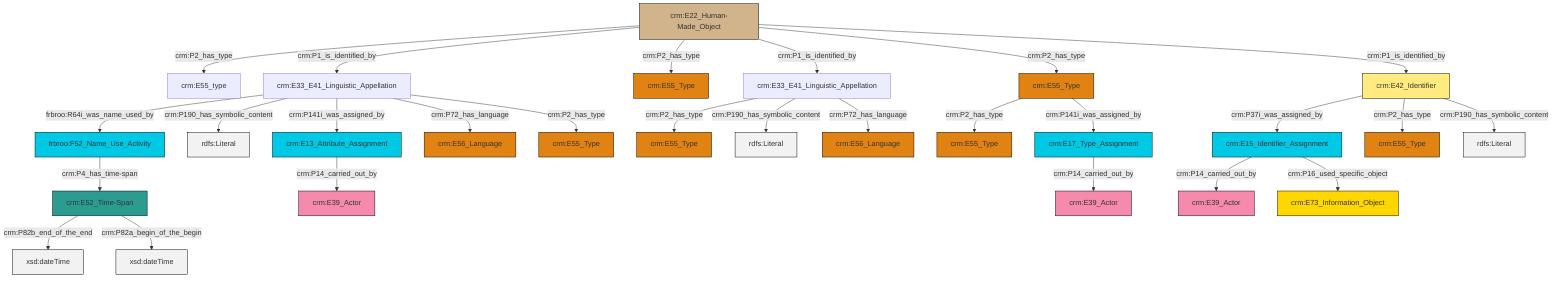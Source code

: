 graph TD
classDef Literal fill:#f2f2f2,stroke:#000000;
classDef CRM_Entity fill:#FFFFFF,stroke:#000000;
classDef Temporal_Entity fill:#00C9E6, stroke:#000000;
classDef Type fill:#E18312, stroke:#000000;
classDef Time-Span fill:#2C9C91, stroke:#000000;
classDef Appellation fill:#FFEB7F, stroke:#000000;
classDef Place fill:#008836, stroke:#000000;
classDef Persistent_Item fill:#B266B2, stroke:#000000;
classDef Conceptual_Object fill:#FFD700, stroke:#000000;
classDef Physical_Thing fill:#D2B48C, stroke:#000000;
classDef Actor fill:#f58aad, stroke:#000000;
classDef PC_Classes fill:#4ce600, stroke:#000000;
classDef Multi fill:#cccccc,stroke:#000000;

0["crm:E42_Identifier"]:::Appellation -->|crm:P37i_was_assigned_by| 1["crm:E15_Identifier_Assignment"]:::Temporal_Entity
10["crm:E22_Human-Made_Object"]:::Physical_Thing -->|crm:P2_has_type| 11["crm:E55_type"]:::Default
8["crm:E17_Type_Assignment"]:::Temporal_Entity -->|crm:P14_carried_out_by| 12["crm:E39_Actor"]:::Actor
13["crm:E33_E41_Linguistic_Appellation"]:::Default -->|frbroo:R64i_was_name_used_by| 14["frbroo:F52_Name_Use_Activity"]:::Temporal_Entity
0["crm:E42_Identifier"]:::Appellation -->|crm:P2_has_type| 18["crm:E55_Type"]:::Type
13["crm:E33_E41_Linguistic_Appellation"]:::Default -->|crm:P190_has_symbolic_content| 19[rdfs:Literal]:::Literal
23["crm:E33_E41_Linguistic_Appellation"]:::Default -->|crm:P2_has_type| 2["crm:E55_Type"]:::Type
10["crm:E22_Human-Made_Object"]:::Physical_Thing -->|crm:P1_is_identified_by| 13["crm:E33_E41_Linguistic_Appellation"]:::Default
13["crm:E33_E41_Linguistic_Appellation"]:::Default -->|crm:P141i_was_assigned_by| 24["crm:E13_Attribute_Assignment"]:::Temporal_Entity
0["crm:E42_Identifier"]:::Appellation -->|crm:P190_has_symbolic_content| 25[rdfs:Literal]:::Literal
1["crm:E15_Identifier_Assignment"]:::Temporal_Entity -->|crm:P14_carried_out_by| 16["crm:E39_Actor"]:::Actor
23["crm:E33_E41_Linguistic_Appellation"]:::Default -->|crm:P190_has_symbolic_content| 32[rdfs:Literal]:::Literal
29["crm:E52_Time-Span"]:::Time-Span -->|crm:P82b_end_of_the_end| 33[xsd:dateTime]:::Literal
23["crm:E33_E41_Linguistic_Appellation"]:::Default -->|crm:P72_has_language| 21["crm:E56_Language"]:::Type
10["crm:E22_Human-Made_Object"]:::Physical_Thing -->|crm:P2_has_type| 34["crm:E55_Type"]:::Type
14["frbroo:F52_Name_Use_Activity"]:::Temporal_Entity -->|crm:P4_has_time-span| 29["crm:E52_Time-Span"]:::Time-Span
24["crm:E13_Attribute_Assignment"]:::Temporal_Entity -->|crm:P14_carried_out_by| 43["crm:E39_Actor"]:::Actor
1["crm:E15_Identifier_Assignment"]:::Temporal_Entity -->|crm:P16_used_specific_object| 6["crm:E73_Information_Object"]:::Conceptual_Object
10["crm:E22_Human-Made_Object"]:::Physical_Thing -->|crm:P1_is_identified_by| 23["crm:E33_E41_Linguistic_Appellation"]:::Default
10["crm:E22_Human-Made_Object"]:::Physical_Thing -->|crm:P2_has_type| 45["crm:E55_Type"]:::Type
13["crm:E33_E41_Linguistic_Appellation"]:::Default -->|crm:P72_has_language| 27["crm:E56_Language"]:::Type
45["crm:E55_Type"]:::Type -->|crm:P2_has_type| 4["crm:E55_Type"]:::Type
10["crm:E22_Human-Made_Object"]:::Physical_Thing -->|crm:P1_is_identified_by| 0["crm:E42_Identifier"]:::Appellation
45["crm:E55_Type"]:::Type -->|crm:P141i_was_assigned_by| 8["crm:E17_Type_Assignment"]:::Temporal_Entity
13["crm:E33_E41_Linguistic_Appellation"]:::Default -->|crm:P2_has_type| 36["crm:E55_Type"]:::Type
29["crm:E52_Time-Span"]:::Time-Span -->|crm:P82a_begin_of_the_begin| 50[xsd:dateTime]:::Literal